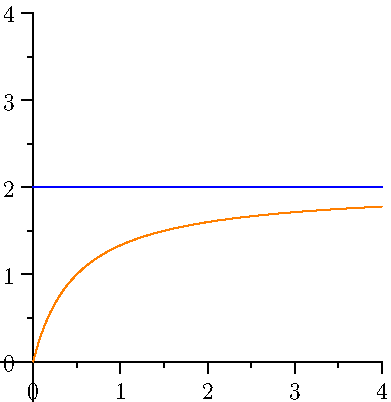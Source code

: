 import graph;
size(0,200);

real f(real x) { return 2+ 1/(x+0.5) ; }
real g(real x) { return 2- 1/(x+0.5) ; }

draw(graph(f,0,4),invisible);
draw(graph(g,0,4),orange);
draw((0,2)--(4,2),blue);

xaxis(RightTicks);
yaxis(LeftTicks);

